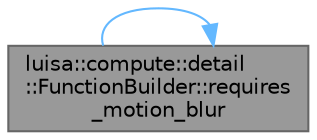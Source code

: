 digraph "luisa::compute::detail::FunctionBuilder::requires_motion_blur"
{
 // LATEX_PDF_SIZE
  bgcolor="transparent";
  edge [fontname=Helvetica,fontsize=10,labelfontname=Helvetica,labelfontsize=10];
  node [fontname=Helvetica,fontsize=10,shape=box,height=0.2,width=0.4];
  rankdir="LR";
  Node1 [id="Node000001",label="luisa::compute::detail\l::FunctionBuilder::requires\l_motion_blur",height=0.2,width=0.4,color="gray40", fillcolor="grey60", style="filled", fontcolor="black",tooltip="Return if requires motion blur."];
  Node1 -> Node1 [id="edge1_Node000001_Node000001",color="steelblue1",style="solid",tooltip=" "];
}
